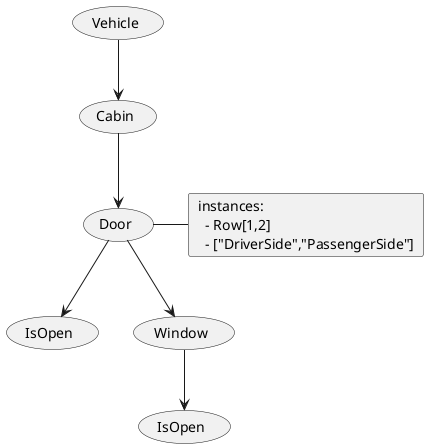 @startuml
card "instances: \n  - Row[1,2] \n  - ["DriverSide","PassengerSide"]" as C111
usecase Vehicle as N1
usecase Cabin as N11
usecase Door as N111
usecase IsOpen as N1112
usecase Window as N1111
usecase IsOpen as N11111
N1--> N11
N11--> N111
N111--> N1111
N111--> N1112
N1111--> N11111
N111 - C111
@enduml
